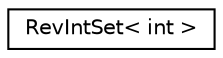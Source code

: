 digraph "Graphical Class Hierarchy"
{
 // LATEX_PDF_SIZE
  edge [fontname="Helvetica",fontsize="10",labelfontname="Helvetica",labelfontsize="10"];
  node [fontname="Helvetica",fontsize="10",shape=record];
  rankdir="LR";
  Node0 [label="RevIntSet\< int \>",height=0.2,width=0.4,color="black", fillcolor="white", style="filled",URL="$classoperations__research_1_1_rev_int_set.html",tooltip=" "];
}
